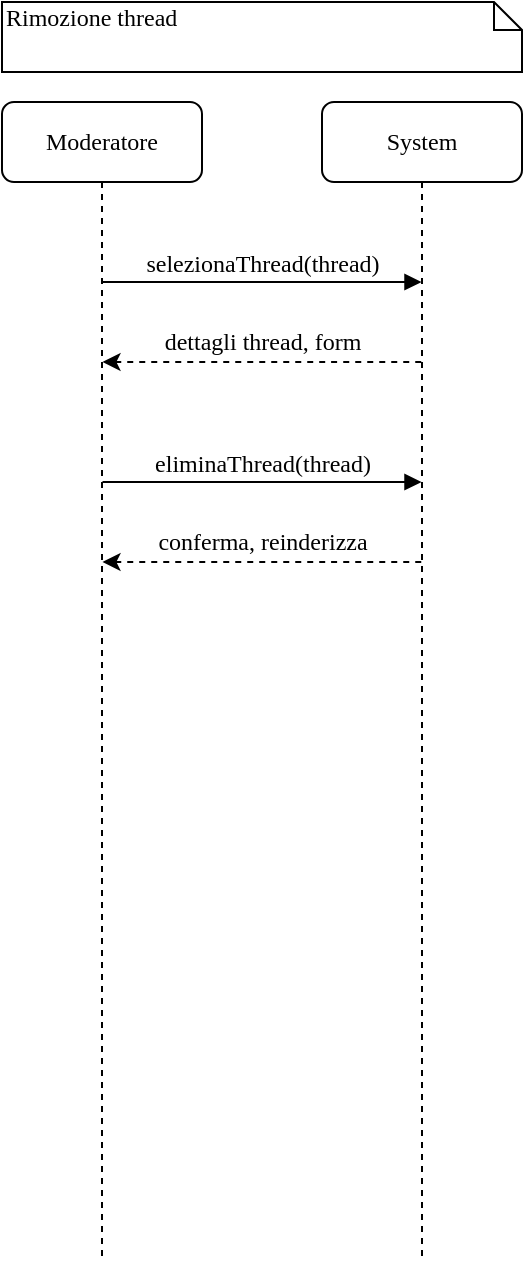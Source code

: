 <mxfile version="14.4.3" type="device"><diagram name="Page-1" id="13e1069c-82ec-6db2-03f1-153e76fe0fe0"><mxGraphModel dx="1422" dy="822" grid="1" gridSize="10" guides="1" tooltips="1" connect="1" arrows="1" fold="1" page="1" pageScale="1" pageWidth="1100" pageHeight="850" background="#ffffff" math="0" shadow="0"><root><mxCell id="0"/><mxCell id="1" parent="0"/><mxCell id="Bm41KwRNkBH8Y2HopVfB-1" value="System" style="shape=umlLifeline;perimeter=lifelinePerimeter;whiteSpace=wrap;html=1;container=1;collapsible=0;recursiveResize=0;outlineConnect=0;rounded=1;shadow=0;comic=0;labelBackgroundColor=none;strokeWidth=1;fontFamily=Verdana;fontSize=12;align=center;" vertex="1" parent="1"><mxGeometry x="580" y="100" width="100" height="580" as="geometry"/></mxCell><mxCell id="Bm41KwRNkBH8Y2HopVfB-2" value="Moderatore" style="shape=umlLifeline;perimeter=lifelinePerimeter;whiteSpace=wrap;html=1;container=1;collapsible=0;recursiveResize=0;outlineConnect=0;rounded=1;shadow=0;comic=0;labelBackgroundColor=none;strokeWidth=1;fontFamily=Verdana;fontSize=12;align=center;" vertex="1" parent="1"><mxGeometry x="420" y="100" width="100" height="580" as="geometry"/></mxCell><mxCell id="Bm41KwRNkBH8Y2HopVfB-4" value="Rimozione thread" style="shape=note;whiteSpace=wrap;html=1;size=14;verticalAlign=top;align=left;spacingTop=-6;rounded=0;shadow=0;comic=0;labelBackgroundColor=none;strokeWidth=1;fontFamily=Verdana;fontSize=12" vertex="1" parent="1"><mxGeometry x="420" y="50" width="260" height="35" as="geometry"/></mxCell><mxCell id="Bm41KwRNkBH8Y2HopVfB-7" value="" style="endArrow=none;dashed=1;html=1;startArrow=classic;startFill=1;" edge="1" parent="1"><mxGeometry width="50" height="50" relative="1" as="geometry"><mxPoint x="470.25" y="230" as="sourcePoint"/><mxPoint x="629.75" y="230" as="targetPoint"/><Array as="points"><mxPoint x="560.25" y="230"/><mxPoint x="580.75" y="230"/></Array></mxGeometry></mxCell><mxCell id="Bm41KwRNkBH8Y2HopVfB-8" value="dettagli thread, form" style="edgeLabel;html=1;align=center;verticalAlign=middle;resizable=0;points=[];fontSize=12;fontFamily=Verdana;" vertex="1" connectable="0" parent="Bm41KwRNkBH8Y2HopVfB-7"><mxGeometry x="-0.1" y="3" relative="1" as="geometry"><mxPoint x="7.75" y="-7" as="offset"/></mxGeometry></mxCell><mxCell id="Bm41KwRNkBH8Y2HopVfB-10" value="selezionaThread(thread)" style="html=1;verticalAlign=bottom;endArrow=block;labelBackgroundColor=none;fontFamily=Verdana;fontSize=12;edgeStyle=elbowEdgeStyle;elbow=vertical;" edge="1" parent="1"><mxGeometry x="0.003" relative="1" as="geometry"><mxPoint x="470.25" y="190" as="sourcePoint"/><mxPoint x="629.75" y="190" as="targetPoint"/><Array as="points"><mxPoint x="600.25" y="190"/><mxPoint x="600.25" y="180"/><mxPoint x="600.25" y="170"/></Array><mxPoint as="offset"/></mxGeometry></mxCell><mxCell id="Bm41KwRNkBH8Y2HopVfB-11" value="eliminaThread(thread)" style="html=1;verticalAlign=bottom;endArrow=block;labelBackgroundColor=none;fontFamily=Verdana;fontSize=12;edgeStyle=elbowEdgeStyle;elbow=vertical;" edge="1" parent="1"><mxGeometry x="0.003" relative="1" as="geometry"><mxPoint x="470.25" y="290" as="sourcePoint"/><mxPoint x="629.75" y="290" as="targetPoint"/><Array as="points"><mxPoint x="600.25" y="290"/><mxPoint x="600.25" y="280"/><mxPoint x="600.25" y="270"/></Array><mxPoint as="offset"/></mxGeometry></mxCell><mxCell id="Bm41KwRNkBH8Y2HopVfB-12" value="" style="endArrow=none;dashed=1;html=1;startArrow=classic;startFill=1;" edge="1" parent="1"><mxGeometry width="50" height="50" relative="1" as="geometry"><mxPoint x="470.25" y="330" as="sourcePoint"/><mxPoint x="629.75" y="330" as="targetPoint"/><Array as="points"><mxPoint x="560.25" y="330"/><mxPoint x="580.75" y="330"/></Array></mxGeometry></mxCell><mxCell id="Bm41KwRNkBH8Y2HopVfB-13" value="conferma, reinderizza" style="edgeLabel;html=1;align=center;verticalAlign=middle;resizable=0;points=[];fontSize=12;fontFamily=Verdana;" vertex="1" connectable="0" parent="Bm41KwRNkBH8Y2HopVfB-12"><mxGeometry x="-0.1" y="3" relative="1" as="geometry"><mxPoint x="7.75" y="-7" as="offset"/></mxGeometry></mxCell></root></mxGraphModel></diagram></mxfile>